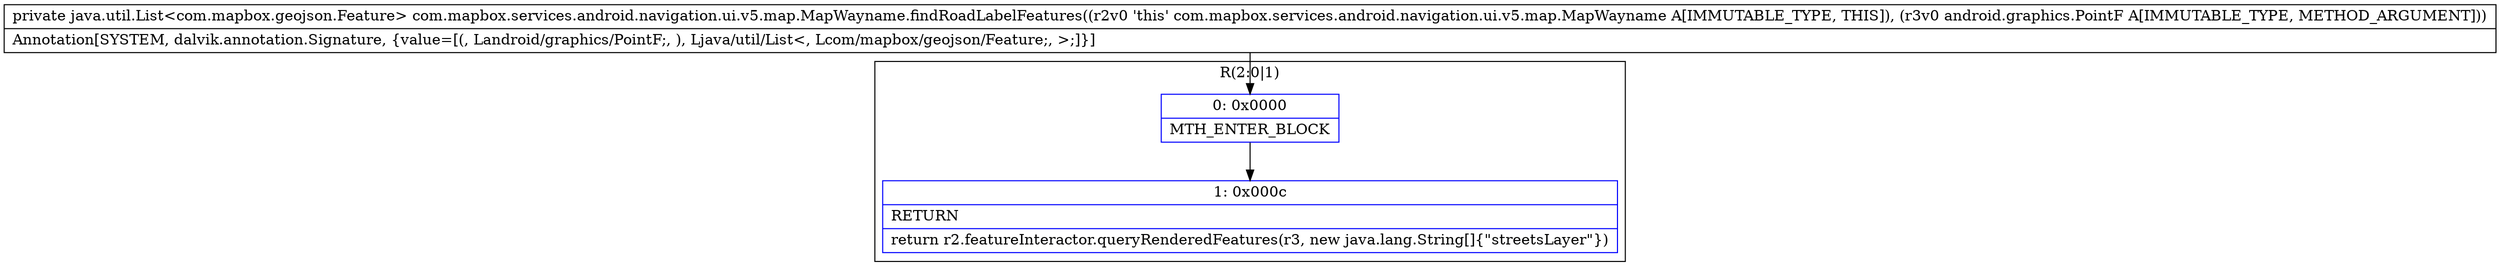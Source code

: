digraph "CFG forcom.mapbox.services.android.navigation.ui.v5.map.MapWayname.findRoadLabelFeatures(Landroid\/graphics\/PointF;)Ljava\/util\/List;" {
subgraph cluster_Region_1104809856 {
label = "R(2:0|1)";
node [shape=record,color=blue];
Node_0 [shape=record,label="{0\:\ 0x0000|MTH_ENTER_BLOCK\l}"];
Node_1 [shape=record,label="{1\:\ 0x000c|RETURN\l|return r2.featureInteractor.queryRenderedFeatures(r3, new java.lang.String[]\{\"streetsLayer\"\})\l}"];
}
MethodNode[shape=record,label="{private java.util.List\<com.mapbox.geojson.Feature\> com.mapbox.services.android.navigation.ui.v5.map.MapWayname.findRoadLabelFeatures((r2v0 'this' com.mapbox.services.android.navigation.ui.v5.map.MapWayname A[IMMUTABLE_TYPE, THIS]), (r3v0 android.graphics.PointF A[IMMUTABLE_TYPE, METHOD_ARGUMENT]))  | Annotation[SYSTEM, dalvik.annotation.Signature, \{value=[(, Landroid\/graphics\/PointF;, ), Ljava\/util\/List\<, Lcom\/mapbox\/geojson\/Feature;, \>;]\}]\l}"];
MethodNode -> Node_0;
Node_0 -> Node_1;
}

